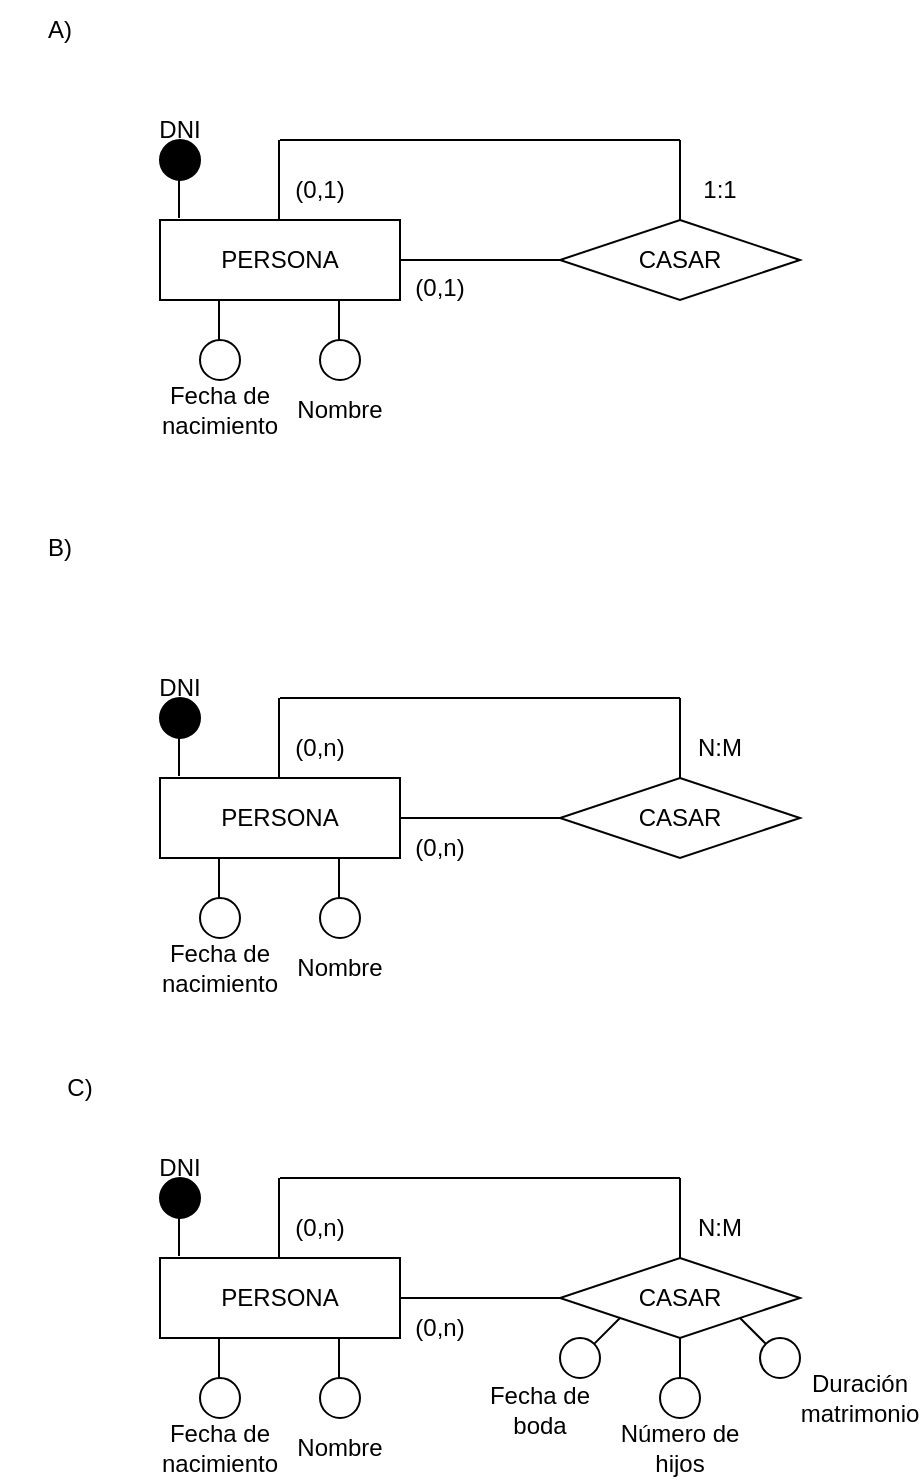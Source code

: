 <mxfile version="20.6.2" type="device"><diagram id="W0kI8AdtFuljuqowQl9d" name="Página-1"><mxGraphModel dx="1486" dy="1218" grid="0" gridSize="10" guides="1" tooltips="1" connect="1" arrows="1" fold="1" page="0" pageScale="1" pageWidth="827" pageHeight="1169" math="0" shadow="0"><root><mxCell id="0"/><mxCell id="1" parent="0"/><mxCell id="dBPF60xcp4uBEBwaQaC1-1" value="PERSONA" style="rounded=0;whiteSpace=wrap;html=1;" parent="1" vertex="1"><mxGeometry x="-320" y="-239" width="120" height="40" as="geometry"/></mxCell><mxCell id="dBPF60xcp4uBEBwaQaC1-2" value="" style="endArrow=none;html=1;rounded=0;" parent="1" edge="1"><mxGeometry width="50" height="50" relative="1" as="geometry"><mxPoint x="-290.5" y="-179" as="sourcePoint"/><mxPoint x="-290.5" y="-199" as="targetPoint"/></mxGeometry></mxCell><mxCell id="dBPF60xcp4uBEBwaQaC1-3" value="" style="ellipse;whiteSpace=wrap;html=1;aspect=fixed;" parent="1" vertex="1"><mxGeometry x="-300" y="-179" width="20" height="20" as="geometry"/></mxCell><mxCell id="dBPF60xcp4uBEBwaQaC1-4" value="" style="endArrow=none;html=1;rounded=0;" parent="1" edge="1"><mxGeometry width="50" height="50" relative="1" as="geometry"><mxPoint x="-230.5" y="-179" as="sourcePoint"/><mxPoint x="-230.5" y="-199" as="targetPoint"/></mxGeometry></mxCell><mxCell id="dBPF60xcp4uBEBwaQaC1-5" value="" style="ellipse;whiteSpace=wrap;html=1;aspect=fixed;" parent="1" vertex="1"><mxGeometry x="-240" y="-179" width="20" height="20" as="geometry"/></mxCell><mxCell id="dBPF60xcp4uBEBwaQaC1-6" value="" style="endArrow=none;html=1;rounded=0;" parent="1" edge="1"><mxGeometry width="50" height="50" relative="1" as="geometry"><mxPoint x="-310.5" y="-240" as="sourcePoint"/><mxPoint x="-310.5" y="-260" as="targetPoint"/></mxGeometry></mxCell><mxCell id="dBPF60xcp4uBEBwaQaC1-7" value="" style="ellipse;whiteSpace=wrap;html=1;aspect=fixed;fillColor=#000000;" parent="1" vertex="1"><mxGeometry x="-320" y="-279" width="20" height="20" as="geometry"/></mxCell><mxCell id="dBPF60xcp4uBEBwaQaC1-8" value="Fecha de&lt;br&gt;nacimiento" style="text;html=1;strokeColor=none;fillColor=none;align=center;verticalAlign=middle;whiteSpace=wrap;rounded=0;" parent="1" vertex="1"><mxGeometry x="-320" y="-159" width="60" height="30" as="geometry"/></mxCell><mxCell id="dBPF60xcp4uBEBwaQaC1-9" value="Nombre" style="text;html=1;strokeColor=none;fillColor=none;align=center;verticalAlign=middle;whiteSpace=wrap;rounded=0;" parent="1" vertex="1"><mxGeometry x="-260" y="-159" width="60" height="30" as="geometry"/></mxCell><mxCell id="dBPF60xcp4uBEBwaQaC1-10" value="DNI" style="text;html=1;strokeColor=none;fillColor=none;align=center;verticalAlign=middle;whiteSpace=wrap;rounded=0;" parent="1" vertex="1"><mxGeometry x="-340" y="-299" width="60" height="30" as="geometry"/></mxCell><mxCell id="dBPF60xcp4uBEBwaQaC1-11" value="CASAR" style="rhombus;whiteSpace=wrap;html=1;" parent="1" vertex="1"><mxGeometry x="-120" y="-239" width="120" height="40" as="geometry"/></mxCell><mxCell id="dBPF60xcp4uBEBwaQaC1-12" value="" style="endArrow=none;html=1;rounded=0;" parent="1" target="dBPF60xcp4uBEBwaQaC1-11" edge="1"><mxGeometry width="50" height="50" relative="1" as="geometry"><mxPoint x="-200" y="-219" as="sourcePoint"/><mxPoint x="-150" y="-269" as="targetPoint"/></mxGeometry></mxCell><mxCell id="dBPF60xcp4uBEBwaQaC1-13" value="" style="endArrow=none;html=1;rounded=0;" parent="1" edge="1"><mxGeometry width="50" height="50" relative="1" as="geometry"><mxPoint x="-60" y="-239" as="sourcePoint"/><mxPoint x="-60" y="-279" as="targetPoint"/></mxGeometry></mxCell><mxCell id="dBPF60xcp4uBEBwaQaC1-14" value="" style="endArrow=none;html=1;rounded=0;" parent="1" edge="1"><mxGeometry width="50" height="50" relative="1" as="geometry"><mxPoint x="-260" y="-279" as="sourcePoint"/><mxPoint x="-60" y="-279" as="targetPoint"/></mxGeometry></mxCell><mxCell id="dBPF60xcp4uBEBwaQaC1-15" value="" style="endArrow=none;html=1;rounded=0;" parent="1" edge="1"><mxGeometry width="50" height="50" relative="1" as="geometry"><mxPoint x="-260.5" y="-239" as="sourcePoint"/><mxPoint x="-260.5" y="-279" as="targetPoint"/></mxGeometry></mxCell><mxCell id="dBPF60xcp4uBEBwaQaC1-17" value="(0,1)" style="text;html=1;strokeColor=none;fillColor=none;align=center;verticalAlign=middle;whiteSpace=wrap;rounded=0;" parent="1" vertex="1"><mxGeometry x="-270" y="-269" width="60" height="30" as="geometry"/></mxCell><mxCell id="dBPF60xcp4uBEBwaQaC1-18" value="1:1" style="text;html=1;strokeColor=none;fillColor=none;align=center;verticalAlign=middle;whiteSpace=wrap;rounded=0;" parent="1" vertex="1"><mxGeometry x="-70" y="-269" width="60" height="30" as="geometry"/></mxCell><mxCell id="dBPF60xcp4uBEBwaQaC1-19" value="A)" style="text;html=1;strokeColor=none;fillColor=none;align=center;verticalAlign=middle;whiteSpace=wrap;rounded=0;" parent="1" vertex="1"><mxGeometry x="-400" y="-349" width="60" height="30" as="geometry"/></mxCell><mxCell id="dBPF60xcp4uBEBwaQaC1-20" value="PERSONA" style="rounded=0;whiteSpace=wrap;html=1;" parent="1" vertex="1"><mxGeometry x="-320" y="40" width="120" height="40" as="geometry"/></mxCell><mxCell id="dBPF60xcp4uBEBwaQaC1-21" value="" style="endArrow=none;html=1;rounded=0;" parent="1" edge="1"><mxGeometry width="50" height="50" relative="1" as="geometry"><mxPoint x="-290.5" y="100" as="sourcePoint"/><mxPoint x="-290.5" y="80" as="targetPoint"/></mxGeometry></mxCell><mxCell id="dBPF60xcp4uBEBwaQaC1-22" value="" style="ellipse;whiteSpace=wrap;html=1;aspect=fixed;" parent="1" vertex="1"><mxGeometry x="-300" y="100" width="20" height="20" as="geometry"/></mxCell><mxCell id="dBPF60xcp4uBEBwaQaC1-23" value="" style="endArrow=none;html=1;rounded=0;" parent="1" edge="1"><mxGeometry width="50" height="50" relative="1" as="geometry"><mxPoint x="-230.5" y="100" as="sourcePoint"/><mxPoint x="-230.5" y="80" as="targetPoint"/></mxGeometry></mxCell><mxCell id="dBPF60xcp4uBEBwaQaC1-24" value="" style="ellipse;whiteSpace=wrap;html=1;aspect=fixed;" parent="1" vertex="1"><mxGeometry x="-240" y="100" width="20" height="20" as="geometry"/></mxCell><mxCell id="dBPF60xcp4uBEBwaQaC1-25" value="" style="endArrow=none;html=1;rounded=0;" parent="1" edge="1"><mxGeometry width="50" height="50" relative="1" as="geometry"><mxPoint x="-310.5" y="39" as="sourcePoint"/><mxPoint x="-310.5" y="19" as="targetPoint"/></mxGeometry></mxCell><mxCell id="dBPF60xcp4uBEBwaQaC1-26" value="" style="ellipse;whiteSpace=wrap;html=1;aspect=fixed;fillColor=#000000;" parent="1" vertex="1"><mxGeometry x="-320" width="20" height="20" as="geometry"/></mxCell><mxCell id="dBPF60xcp4uBEBwaQaC1-27" value="Fecha de&lt;br&gt;nacimiento" style="text;html=1;strokeColor=none;fillColor=none;align=center;verticalAlign=middle;whiteSpace=wrap;rounded=0;" parent="1" vertex="1"><mxGeometry x="-320" y="120" width="60" height="30" as="geometry"/></mxCell><mxCell id="dBPF60xcp4uBEBwaQaC1-28" value="Nombre" style="text;html=1;strokeColor=none;fillColor=none;align=center;verticalAlign=middle;whiteSpace=wrap;rounded=0;" parent="1" vertex="1"><mxGeometry x="-260" y="120" width="60" height="30" as="geometry"/></mxCell><mxCell id="dBPF60xcp4uBEBwaQaC1-29" value="DNI" style="text;html=1;strokeColor=none;fillColor=none;align=center;verticalAlign=middle;whiteSpace=wrap;rounded=0;" parent="1" vertex="1"><mxGeometry x="-340" y="-20" width="60" height="30" as="geometry"/></mxCell><mxCell id="dBPF60xcp4uBEBwaQaC1-30" value="CASAR" style="rhombus;whiteSpace=wrap;html=1;" parent="1" vertex="1"><mxGeometry x="-120" y="40" width="120" height="40" as="geometry"/></mxCell><mxCell id="dBPF60xcp4uBEBwaQaC1-31" value="" style="endArrow=none;html=1;rounded=0;" parent="1" target="dBPF60xcp4uBEBwaQaC1-30" edge="1"><mxGeometry width="50" height="50" relative="1" as="geometry"><mxPoint x="-200" y="60" as="sourcePoint"/><mxPoint x="-150" y="10" as="targetPoint"/></mxGeometry></mxCell><mxCell id="dBPF60xcp4uBEBwaQaC1-32" value="" style="endArrow=none;html=1;rounded=0;" parent="1" edge="1"><mxGeometry width="50" height="50" relative="1" as="geometry"><mxPoint x="-60" y="40" as="sourcePoint"/><mxPoint x="-60" as="targetPoint"/></mxGeometry></mxCell><mxCell id="dBPF60xcp4uBEBwaQaC1-33" value="" style="endArrow=none;html=1;rounded=0;" parent="1" edge="1"><mxGeometry width="50" height="50" relative="1" as="geometry"><mxPoint x="-260" as="sourcePoint"/><mxPoint x="-60" as="targetPoint"/></mxGeometry></mxCell><mxCell id="dBPF60xcp4uBEBwaQaC1-34" value="" style="endArrow=none;html=1;rounded=0;" parent="1" edge="1"><mxGeometry width="50" height="50" relative="1" as="geometry"><mxPoint x="-260.5" y="40" as="sourcePoint"/><mxPoint x="-260.5" as="targetPoint"/></mxGeometry></mxCell><mxCell id="dBPF60xcp4uBEBwaQaC1-35" value="(0,n)" style="text;html=1;strokeColor=none;fillColor=none;align=center;verticalAlign=middle;whiteSpace=wrap;rounded=0;" parent="1" vertex="1"><mxGeometry x="-270" y="10" width="60" height="30" as="geometry"/></mxCell><mxCell id="dBPF60xcp4uBEBwaQaC1-36" value="N:M" style="text;html=1;strokeColor=none;fillColor=none;align=center;verticalAlign=middle;whiteSpace=wrap;rounded=0;" parent="1" vertex="1"><mxGeometry x="-70" y="10" width="60" height="30" as="geometry"/></mxCell><mxCell id="dBPF60xcp4uBEBwaQaC1-37" value="B)" style="text;html=1;strokeColor=none;fillColor=none;align=center;verticalAlign=middle;whiteSpace=wrap;rounded=0;" parent="1" vertex="1"><mxGeometry x="-400" y="-90" width="60" height="30" as="geometry"/></mxCell><mxCell id="dBPF60xcp4uBEBwaQaC1-56" value="PERSONA" style="rounded=0;whiteSpace=wrap;html=1;" parent="1" vertex="1"><mxGeometry x="-320" y="280" width="120" height="40" as="geometry"/></mxCell><mxCell id="dBPF60xcp4uBEBwaQaC1-57" value="" style="endArrow=none;html=1;rounded=0;" parent="1" edge="1"><mxGeometry width="50" height="50" relative="1" as="geometry"><mxPoint x="-290.5" y="340" as="sourcePoint"/><mxPoint x="-290.5" y="320" as="targetPoint"/></mxGeometry></mxCell><mxCell id="dBPF60xcp4uBEBwaQaC1-58" value="" style="ellipse;whiteSpace=wrap;html=1;aspect=fixed;" parent="1" vertex="1"><mxGeometry x="-300" y="340" width="20" height="20" as="geometry"/></mxCell><mxCell id="dBPF60xcp4uBEBwaQaC1-59" value="" style="endArrow=none;html=1;rounded=0;" parent="1" edge="1"><mxGeometry width="50" height="50" relative="1" as="geometry"><mxPoint x="-230.5" y="340" as="sourcePoint"/><mxPoint x="-230.5" y="320" as="targetPoint"/></mxGeometry></mxCell><mxCell id="dBPF60xcp4uBEBwaQaC1-60" value="" style="ellipse;whiteSpace=wrap;html=1;aspect=fixed;" parent="1" vertex="1"><mxGeometry x="-240" y="340" width="20" height="20" as="geometry"/></mxCell><mxCell id="dBPF60xcp4uBEBwaQaC1-61" value="" style="endArrow=none;html=1;rounded=0;" parent="1" edge="1"><mxGeometry width="50" height="50" relative="1" as="geometry"><mxPoint x="-310.5" y="279" as="sourcePoint"/><mxPoint x="-310.5" y="259" as="targetPoint"/></mxGeometry></mxCell><mxCell id="dBPF60xcp4uBEBwaQaC1-62" value="" style="ellipse;whiteSpace=wrap;html=1;aspect=fixed;fillColor=#000000;" parent="1" vertex="1"><mxGeometry x="-320" y="240" width="20" height="20" as="geometry"/></mxCell><mxCell id="dBPF60xcp4uBEBwaQaC1-63" value="Fecha de&lt;br&gt;nacimiento" style="text;html=1;strokeColor=none;fillColor=none;align=center;verticalAlign=middle;whiteSpace=wrap;rounded=0;" parent="1" vertex="1"><mxGeometry x="-320" y="360" width="60" height="30" as="geometry"/></mxCell><mxCell id="dBPF60xcp4uBEBwaQaC1-64" value="Nombre" style="text;html=1;strokeColor=none;fillColor=none;align=center;verticalAlign=middle;whiteSpace=wrap;rounded=0;" parent="1" vertex="1"><mxGeometry x="-260" y="360" width="60" height="30" as="geometry"/></mxCell><mxCell id="dBPF60xcp4uBEBwaQaC1-65" value="DNI" style="text;html=1;strokeColor=none;fillColor=none;align=center;verticalAlign=middle;whiteSpace=wrap;rounded=0;" parent="1" vertex="1"><mxGeometry x="-340" y="220" width="60" height="30" as="geometry"/></mxCell><mxCell id="dBPF60xcp4uBEBwaQaC1-66" value="CASAR" style="rhombus;whiteSpace=wrap;html=1;" parent="1" vertex="1"><mxGeometry x="-120" y="280" width="120" height="40" as="geometry"/></mxCell><mxCell id="dBPF60xcp4uBEBwaQaC1-67" value="" style="endArrow=none;html=1;rounded=0;" parent="1" target="dBPF60xcp4uBEBwaQaC1-66" edge="1"><mxGeometry width="50" height="50" relative="1" as="geometry"><mxPoint x="-200" y="300" as="sourcePoint"/><mxPoint x="-150" y="250" as="targetPoint"/></mxGeometry></mxCell><mxCell id="dBPF60xcp4uBEBwaQaC1-68" value="" style="endArrow=none;html=1;rounded=0;" parent="1" edge="1"><mxGeometry width="50" height="50" relative="1" as="geometry"><mxPoint x="-60" y="280" as="sourcePoint"/><mxPoint x="-60" y="240" as="targetPoint"/></mxGeometry></mxCell><mxCell id="dBPF60xcp4uBEBwaQaC1-69" value="" style="endArrow=none;html=1;rounded=0;" parent="1" edge="1"><mxGeometry width="50" height="50" relative="1" as="geometry"><mxPoint x="-260" y="240" as="sourcePoint"/><mxPoint x="-60" y="240" as="targetPoint"/></mxGeometry></mxCell><mxCell id="dBPF60xcp4uBEBwaQaC1-70" value="" style="endArrow=none;html=1;rounded=0;" parent="1" edge="1"><mxGeometry width="50" height="50" relative="1" as="geometry"><mxPoint x="-260.5" y="280" as="sourcePoint"/><mxPoint x="-260.5" y="240" as="targetPoint"/></mxGeometry></mxCell><mxCell id="dBPF60xcp4uBEBwaQaC1-71" value="(0,n)" style="text;html=1;strokeColor=none;fillColor=none;align=center;verticalAlign=middle;whiteSpace=wrap;rounded=0;" parent="1" vertex="1"><mxGeometry x="-270" y="250" width="60" height="30" as="geometry"/></mxCell><mxCell id="dBPF60xcp4uBEBwaQaC1-72" value="N:M" style="text;html=1;strokeColor=none;fillColor=none;align=center;verticalAlign=middle;whiteSpace=wrap;rounded=0;" parent="1" vertex="1"><mxGeometry x="-70" y="250" width="60" height="30" as="geometry"/></mxCell><mxCell id="dBPF60xcp4uBEBwaQaC1-73" value="C)" style="text;html=1;strokeColor=none;fillColor=none;align=center;verticalAlign=middle;whiteSpace=wrap;rounded=0;" parent="1" vertex="1"><mxGeometry x="-390" y="180" width="60" height="30" as="geometry"/></mxCell><mxCell id="dBPF60xcp4uBEBwaQaC1-74" value="" style="endArrow=none;html=1;rounded=0;startArrow=none;" parent="1" source="dBPF60xcp4uBEBwaQaC1-76" edge="1"><mxGeometry width="50" height="50" relative="1" as="geometry"><mxPoint x="-110" y="330" as="sourcePoint"/><mxPoint x="-90" y="310" as="targetPoint"/></mxGeometry></mxCell><mxCell id="dBPF60xcp4uBEBwaQaC1-76" value="" style="ellipse;whiteSpace=wrap;html=1;aspect=fixed;" parent="1" vertex="1"><mxGeometry x="-120" y="320" width="20" height="20" as="geometry"/></mxCell><mxCell id="dBPF60xcp4uBEBwaQaC1-77" value="" style="endArrow=none;html=1;rounded=0;" parent="1" target="dBPF60xcp4uBEBwaQaC1-76" edge="1"><mxGeometry width="50" height="50" relative="1" as="geometry"><mxPoint x="-110" y="330" as="sourcePoint"/><mxPoint x="-90" y="310" as="targetPoint"/></mxGeometry></mxCell><mxCell id="dBPF60xcp4uBEBwaQaC1-78" value="" style="endArrow=none;html=1;rounded=0;startArrow=none;" parent="1" source="dBPF60xcp4uBEBwaQaC1-79" edge="1"><mxGeometry width="50" height="50" relative="1" as="geometry"><mxPoint x="-50" y="330" as="sourcePoint"/><mxPoint x="-30" y="310" as="targetPoint"/></mxGeometry></mxCell><mxCell id="dBPF60xcp4uBEBwaQaC1-79" value="" style="ellipse;whiteSpace=wrap;html=1;aspect=fixed;" parent="1" vertex="1"><mxGeometry x="-20" y="320" width="20" height="20" as="geometry"/></mxCell><mxCell id="dBPF60xcp4uBEBwaQaC1-84" value="(0,1)" style="text;html=1;strokeColor=none;fillColor=none;align=center;verticalAlign=middle;whiteSpace=wrap;rounded=0;" parent="1" vertex="1"><mxGeometry x="-210" y="-220" width="60" height="30" as="geometry"/></mxCell><mxCell id="dBPF60xcp4uBEBwaQaC1-85" value="(0,n)" style="text;html=1;strokeColor=none;fillColor=none;align=center;verticalAlign=middle;whiteSpace=wrap;rounded=0;" parent="1" vertex="1"><mxGeometry x="-210" y="60" width="60" height="30" as="geometry"/></mxCell><mxCell id="dBPF60xcp4uBEBwaQaC1-86" value="(0,n)" style="text;html=1;strokeColor=none;fillColor=none;align=center;verticalAlign=middle;whiteSpace=wrap;rounded=0;" parent="1" vertex="1"><mxGeometry x="-210" y="300" width="60" height="30" as="geometry"/></mxCell><mxCell id="dBPF60xcp4uBEBwaQaC1-87" value="" style="endArrow=none;html=1;rounded=0;entryX=0.5;entryY=1;entryDx=0;entryDy=0;" parent="1" target="dBPF60xcp4uBEBwaQaC1-66" edge="1"><mxGeometry width="50" height="50" relative="1" as="geometry"><mxPoint x="-60" y="340" as="sourcePoint"/><mxPoint x="-180" y="310" as="targetPoint"/><Array as="points"><mxPoint x="-60" y="340"/></Array></mxGeometry></mxCell><mxCell id="dBPF60xcp4uBEBwaQaC1-88" value="" style="ellipse;whiteSpace=wrap;html=1;aspect=fixed;" parent="1" vertex="1"><mxGeometry x="-70" y="340" width="20" height="20" as="geometry"/></mxCell><mxCell id="dBPF60xcp4uBEBwaQaC1-89" value="Fecha de&lt;br&gt;boda" style="text;html=1;strokeColor=none;fillColor=none;align=center;verticalAlign=middle;whiteSpace=wrap;rounded=0;" parent="1" vertex="1"><mxGeometry x="-160" y="341" width="60" height="30" as="geometry"/></mxCell><mxCell id="dBPF60xcp4uBEBwaQaC1-90" value="Número de&lt;br&gt;hijos" style="text;html=1;strokeColor=none;fillColor=none;align=center;verticalAlign=middle;whiteSpace=wrap;rounded=0;" parent="1" vertex="1"><mxGeometry x="-95" y="360" width="70" height="30" as="geometry"/></mxCell><mxCell id="dBPF60xcp4uBEBwaQaC1-91" value="Duración&lt;br&gt;matrimonio" style="text;html=1;strokeColor=none;fillColor=none;align=center;verticalAlign=middle;whiteSpace=wrap;rounded=0;" parent="1" vertex="1"><mxGeometry y="335" width="60" height="30" as="geometry"/></mxCell></root></mxGraphModel></diagram></mxfile>